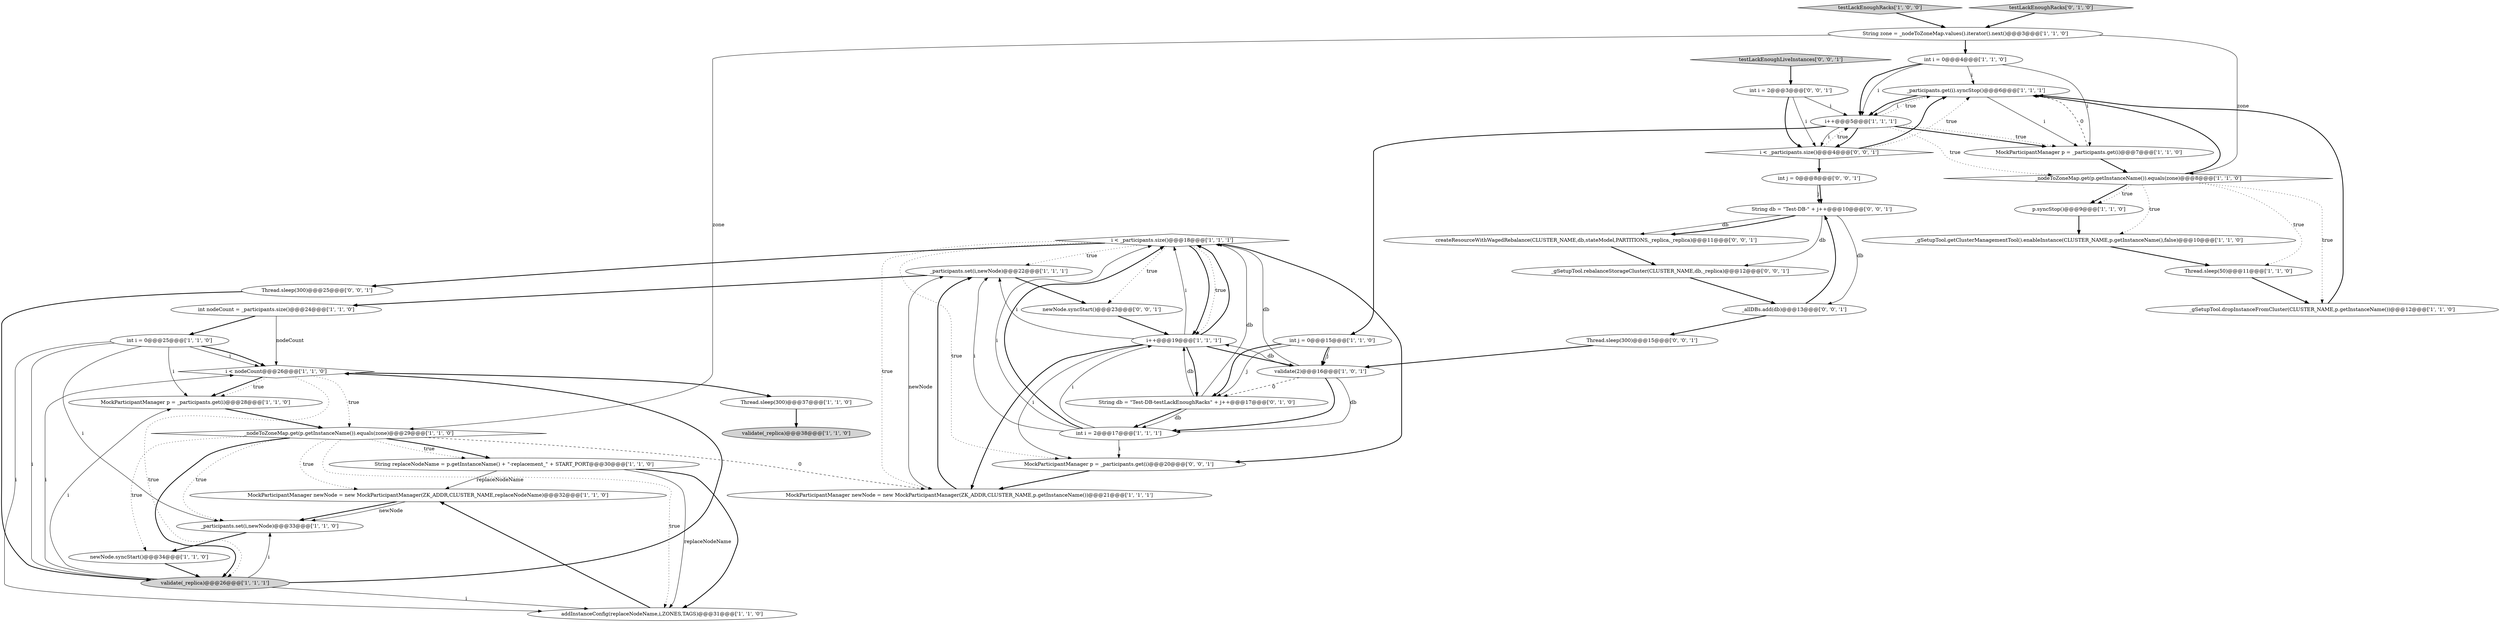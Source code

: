 digraph {
30 [style = filled, label = "i < _participants.size()@@@18@@@['1', '1', '1']", fillcolor = white, shape = diamond image = "AAA0AAABBB1BBB"];
7 [style = filled, label = "MockParticipantManager newNode = new MockParticipantManager(ZK_ADDR,CLUSTER_NAME,replaceNodeName)@@@32@@@['1', '1', '0']", fillcolor = white, shape = ellipse image = "AAA0AAABBB1BBB"];
18 [style = filled, label = "newNode.syncStart()@@@34@@@['1', '1', '0']", fillcolor = white, shape = ellipse image = "AAA0AAABBB1BBB"];
0 [style = filled, label = "Thread.sleep(50)@@@11@@@['1', '1', '0']", fillcolor = white, shape = ellipse image = "AAA0AAABBB1BBB"];
5 [style = filled, label = "_participants.set(i,newNode)@@@22@@@['1', '1', '1']", fillcolor = white, shape = ellipse image = "AAA0AAABBB1BBB"];
22 [style = filled, label = "int i = 2@@@17@@@['1', '1', '1']", fillcolor = white, shape = ellipse image = "AAA0AAABBB1BBB"];
42 [style = filled, label = "int j = 0@@@8@@@['0', '0', '1']", fillcolor = white, shape = ellipse image = "AAA0AAABBB3BBB"];
43 [style = filled, label = "MockParticipantManager p = _participants.get(i)@@@20@@@['0', '0', '1']", fillcolor = white, shape = ellipse image = "AAA0AAABBB3BBB"];
9 [style = filled, label = "int i = 0@@@4@@@['1', '1', '0']", fillcolor = white, shape = ellipse image = "AAA0AAABBB1BBB"];
19 [style = filled, label = "Thread.sleep(300)@@@37@@@['1', '1', '0']", fillcolor = white, shape = ellipse image = "AAA0AAABBB1BBB"];
21 [style = filled, label = "MockParticipantManager newNode = new MockParticipantManager(ZK_ADDR,CLUSTER_NAME,p.getInstanceName())@@@21@@@['1', '1', '1']", fillcolor = white, shape = ellipse image = "AAA0AAABBB1BBB"];
39 [style = filled, label = "_allDBs.add(db)@@@13@@@['0', '0', '1']", fillcolor = white, shape = ellipse image = "AAA0AAABBB3BBB"];
20 [style = filled, label = "p.syncStop()@@@9@@@['1', '1', '0']", fillcolor = white, shape = ellipse image = "AAA0AAABBB1BBB"];
44 [style = filled, label = "createResourceWithWagedRebalance(CLUSTER_NAME,db,stateModel,PARTITIONS,_replica,_replica)@@@11@@@['0', '0', '1']", fillcolor = white, shape = ellipse image = "AAA0AAABBB3BBB"];
33 [style = filled, label = "Thread.sleep(300)@@@25@@@['0', '0', '1']", fillcolor = white, shape = ellipse image = "AAA0AAABBB3BBB"];
4 [style = filled, label = "String zone = _nodeToZoneMap.values().iterator().next()@@@3@@@['1', '1', '0']", fillcolor = white, shape = ellipse image = "AAA0AAABBB1BBB"];
15 [style = filled, label = "MockParticipantManager p = _participants.get(i)@@@28@@@['1', '1', '0']", fillcolor = white, shape = ellipse image = "AAA0AAABBB1BBB"];
2 [style = filled, label = "_gSetupTool.getClusterManagementTool().enableInstance(CLUSTER_NAME,p.getInstanceName(),false)@@@10@@@['1', '1', '0']", fillcolor = white, shape = ellipse image = "AAA0AAABBB1BBB"];
28 [style = filled, label = "_participants.set(i,newNode)@@@33@@@['1', '1', '0']", fillcolor = white, shape = ellipse image = "AAA0AAABBB1BBB"];
25 [style = filled, label = "_participants.get(i).syncStop()@@@6@@@['1', '1', '1']", fillcolor = white, shape = ellipse image = "AAA0AAABBB1BBB"];
10 [style = filled, label = "validate(2)@@@16@@@['1', '0', '1']", fillcolor = white, shape = ellipse image = "AAA0AAABBB1BBB"];
13 [style = filled, label = "testLackEnoughRacks['1', '0', '0']", fillcolor = lightgray, shape = diamond image = "AAA0AAABBB1BBB"];
3 [style = filled, label = "MockParticipantManager p = _participants.get(i)@@@7@@@['1', '1', '0']", fillcolor = white, shape = ellipse image = "AAA0AAABBB1BBB"];
38 [style = filled, label = "String db = \"Test-DB-\" + j++@@@10@@@['0', '0', '1']", fillcolor = white, shape = ellipse image = "AAA0AAABBB3BBB"];
14 [style = filled, label = "i < nodeCount@@@26@@@['1', '1', '0']", fillcolor = white, shape = diamond image = "AAA0AAABBB1BBB"];
32 [style = filled, label = "String db = \"Test-DB-testLackEnoughRacks\" + j++@@@17@@@['0', '1', '0']", fillcolor = white, shape = ellipse image = "AAA1AAABBB2BBB"];
16 [style = filled, label = "String replaceNodeName = p.getInstanceName() + \"-replacement_\" + START_PORT@@@30@@@['1', '1', '0']", fillcolor = white, shape = ellipse image = "AAA0AAABBB1BBB"];
26 [style = filled, label = "i++@@@19@@@['1', '1', '1']", fillcolor = white, shape = ellipse image = "AAA0AAABBB1BBB"];
34 [style = filled, label = "i < _participants.size()@@@4@@@['0', '0', '1']", fillcolor = white, shape = diamond image = "AAA0AAABBB3BBB"];
11 [style = filled, label = "_nodeToZoneMap.get(p.getInstanceName()).equals(zone)@@@8@@@['1', '1', '0']", fillcolor = white, shape = diamond image = "AAA0AAABBB1BBB"];
6 [style = filled, label = "int i = 0@@@25@@@['1', '1', '0']", fillcolor = white, shape = ellipse image = "AAA0AAABBB1BBB"];
1 [style = filled, label = "_gSetupTool.dropInstanceFromCluster(CLUSTER_NAME,p.getInstanceName())@@@12@@@['1', '1', '0']", fillcolor = white, shape = ellipse image = "AAA0AAABBB1BBB"];
31 [style = filled, label = "testLackEnoughRacks['0', '1', '0']", fillcolor = lightgray, shape = diamond image = "AAA0AAABBB2BBB"];
27 [style = filled, label = "_nodeToZoneMap.get(p.getInstanceName()).equals(zone)@@@29@@@['1', '1', '0']", fillcolor = white, shape = diamond image = "AAA0AAABBB1BBB"];
17 [style = filled, label = "addInstanceConfig(replaceNodeName,i,ZONES,TAGS)@@@31@@@['1', '1', '0']", fillcolor = white, shape = ellipse image = "AAA0AAABBB1BBB"];
29 [style = filled, label = "i++@@@5@@@['1', '1', '1']", fillcolor = white, shape = ellipse image = "AAA0AAABBB1BBB"];
35 [style = filled, label = "Thread.sleep(300)@@@15@@@['0', '0', '1']", fillcolor = white, shape = ellipse image = "AAA0AAABBB3BBB"];
8 [style = filled, label = "validate(_replica)@@@26@@@['1', '1', '1']", fillcolor = lightgray, shape = ellipse image = "AAA0AAABBB1BBB"];
37 [style = filled, label = "int i = 2@@@3@@@['0', '0', '1']", fillcolor = white, shape = ellipse image = "AAA0AAABBB3BBB"];
41 [style = filled, label = "testLackEnoughLiveInstances['0', '0', '1']", fillcolor = lightgray, shape = diamond image = "AAA0AAABBB3BBB"];
24 [style = filled, label = "validate(_replica)@@@38@@@['1', '1', '0']", fillcolor = lightgray, shape = ellipse image = "AAA0AAABBB1BBB"];
40 [style = filled, label = "newNode.syncStart()@@@23@@@['0', '0', '1']", fillcolor = white, shape = ellipse image = "AAA0AAABBB3BBB"];
12 [style = filled, label = "int nodeCount = _participants.size()@@@24@@@['1', '1', '0']", fillcolor = white, shape = ellipse image = "AAA0AAABBB1BBB"];
23 [style = filled, label = "int j = 0@@@15@@@['1', '1', '0']", fillcolor = white, shape = ellipse image = "AAA0AAABBB1BBB"];
36 [style = filled, label = "_gSetupTool.rebalanceStorageCluster(CLUSTER_NAME,db,_replica)@@@12@@@['0', '0', '1']", fillcolor = white, shape = ellipse image = "AAA0AAABBB3BBB"];
10->32 [style = dashed, label="0"];
7->28 [style = bold, label=""];
27->18 [style = dotted, label="true"];
8->14 [style = solid, label="i"];
8->14 [style = bold, label=""];
34->29 [style = dotted, label="true"];
23->32 [style = bold, label=""];
29->11 [style = dotted, label="true"];
23->10 [style = bold, label=""];
30->43 [style = bold, label=""];
21->5 [style = solid, label="newNode"];
30->21 [style = dotted, label="true"];
14->19 [style = bold, label=""];
6->8 [style = solid, label="i"];
6->28 [style = solid, label="i"];
4->11 [style = solid, label="zone"];
32->26 [style = solid, label="db"];
6->14 [style = solid, label="i"];
11->1 [style = dotted, label="true"];
4->9 [style = bold, label=""];
28->18 [style = bold, label=""];
10->22 [style = solid, label="db"];
9->29 [style = solid, label="i"];
5->12 [style = bold, label=""];
20->2 [style = bold, label=""];
8->17 [style = solid, label="i"];
34->25 [style = bold, label=""];
16->7 [style = solid, label="replaceNodeName"];
32->30 [style = solid, label="db"];
27->28 [style = dotted, label="true"];
9->25 [style = solid, label="i"];
12->14 [style = solid, label="nodeCount"];
30->5 [style = dotted, label="true"];
34->42 [style = bold, label=""];
22->30 [style = bold, label=""];
30->26 [style = bold, label=""];
26->21 [style = bold, label=""];
34->25 [style = dotted, label="true"];
27->16 [style = dotted, label="true"];
11->20 [style = bold, label=""];
39->35 [style = bold, label=""];
10->30 [style = solid, label="db"];
38->39 [style = solid, label="db"];
22->43 [style = solid, label="i"];
3->25 [style = dashed, label="0"];
8->15 [style = solid, label="i"];
1->25 [style = bold, label=""];
42->38 [style = solid, label="j"];
26->5 [style = solid, label="i"];
27->8 [style = bold, label=""];
23->10 [style = solid, label="j"];
22->5 [style = solid, label="i"];
37->34 [style = bold, label=""];
6->14 [style = bold, label=""];
25->3 [style = solid, label="i"];
38->44 [style = solid, label="db"];
26->32 [style = bold, label=""];
30->26 [style = dotted, label="true"];
9->3 [style = solid, label="i"];
18->8 [style = bold, label=""];
37->29 [style = solid, label="i"];
27->21 [style = dashed, label="0"];
30->40 [style = dotted, label="true"];
11->25 [style = bold, label=""];
33->8 [style = bold, label=""];
26->30 [style = solid, label="i"];
11->2 [style = dotted, label="true"];
29->3 [style = bold, label=""];
13->4 [style = bold, label=""];
41->37 [style = bold, label=""];
22->30 [style = solid, label="i"];
30->43 [style = dotted, label="true"];
19->24 [style = bold, label=""];
35->10 [style = bold, label=""];
40->26 [style = bold, label=""];
23->32 [style = solid, label="j"];
31->4 [style = bold, label=""];
10->22 [style = bold, label=""];
30->33 [style = bold, label=""];
38->44 [style = bold, label=""];
26->43 [style = solid, label="i"];
11->20 [style = dotted, label="true"];
32->22 [style = bold, label=""];
9->29 [style = bold, label=""];
2->0 [style = bold, label=""];
16->17 [style = bold, label=""];
6->17 [style = solid, label="i"];
17->7 [style = bold, label=""];
10->26 [style = solid, label="db"];
14->15 [style = bold, label=""];
5->40 [style = bold, label=""];
12->6 [style = bold, label=""];
27->7 [style = dotted, label="true"];
25->29 [style = bold, label=""];
3->11 [style = bold, label=""];
27->17 [style = dotted, label="true"];
22->26 [style = solid, label="i"];
6->15 [style = solid, label="i"];
39->38 [style = bold, label=""];
14->27 [style = dotted, label="true"];
14->8 [style = dotted, label="true"];
8->28 [style = solid, label="i"];
38->36 [style = solid, label="db"];
11->0 [style = dotted, label="true"];
29->34 [style = solid, label="i"];
26->10 [style = bold, label=""];
42->38 [style = bold, label=""];
16->17 [style = solid, label="replaceNodeName"];
4->27 [style = solid, label="zone"];
0->1 [style = bold, label=""];
27->16 [style = bold, label=""];
29->23 [style = bold, label=""];
43->21 [style = bold, label=""];
15->27 [style = bold, label=""];
29->34 [style = bold, label=""];
7->28 [style = solid, label="newNode"];
14->15 [style = dotted, label="true"];
21->5 [style = bold, label=""];
25->29 [style = solid, label="i"];
32->22 [style = solid, label="db"];
29->25 [style = dotted, label="true"];
44->36 [style = bold, label=""];
26->30 [style = bold, label=""];
36->39 [style = bold, label=""];
37->34 [style = solid, label="i"];
29->3 [style = dotted, label="true"];
}

